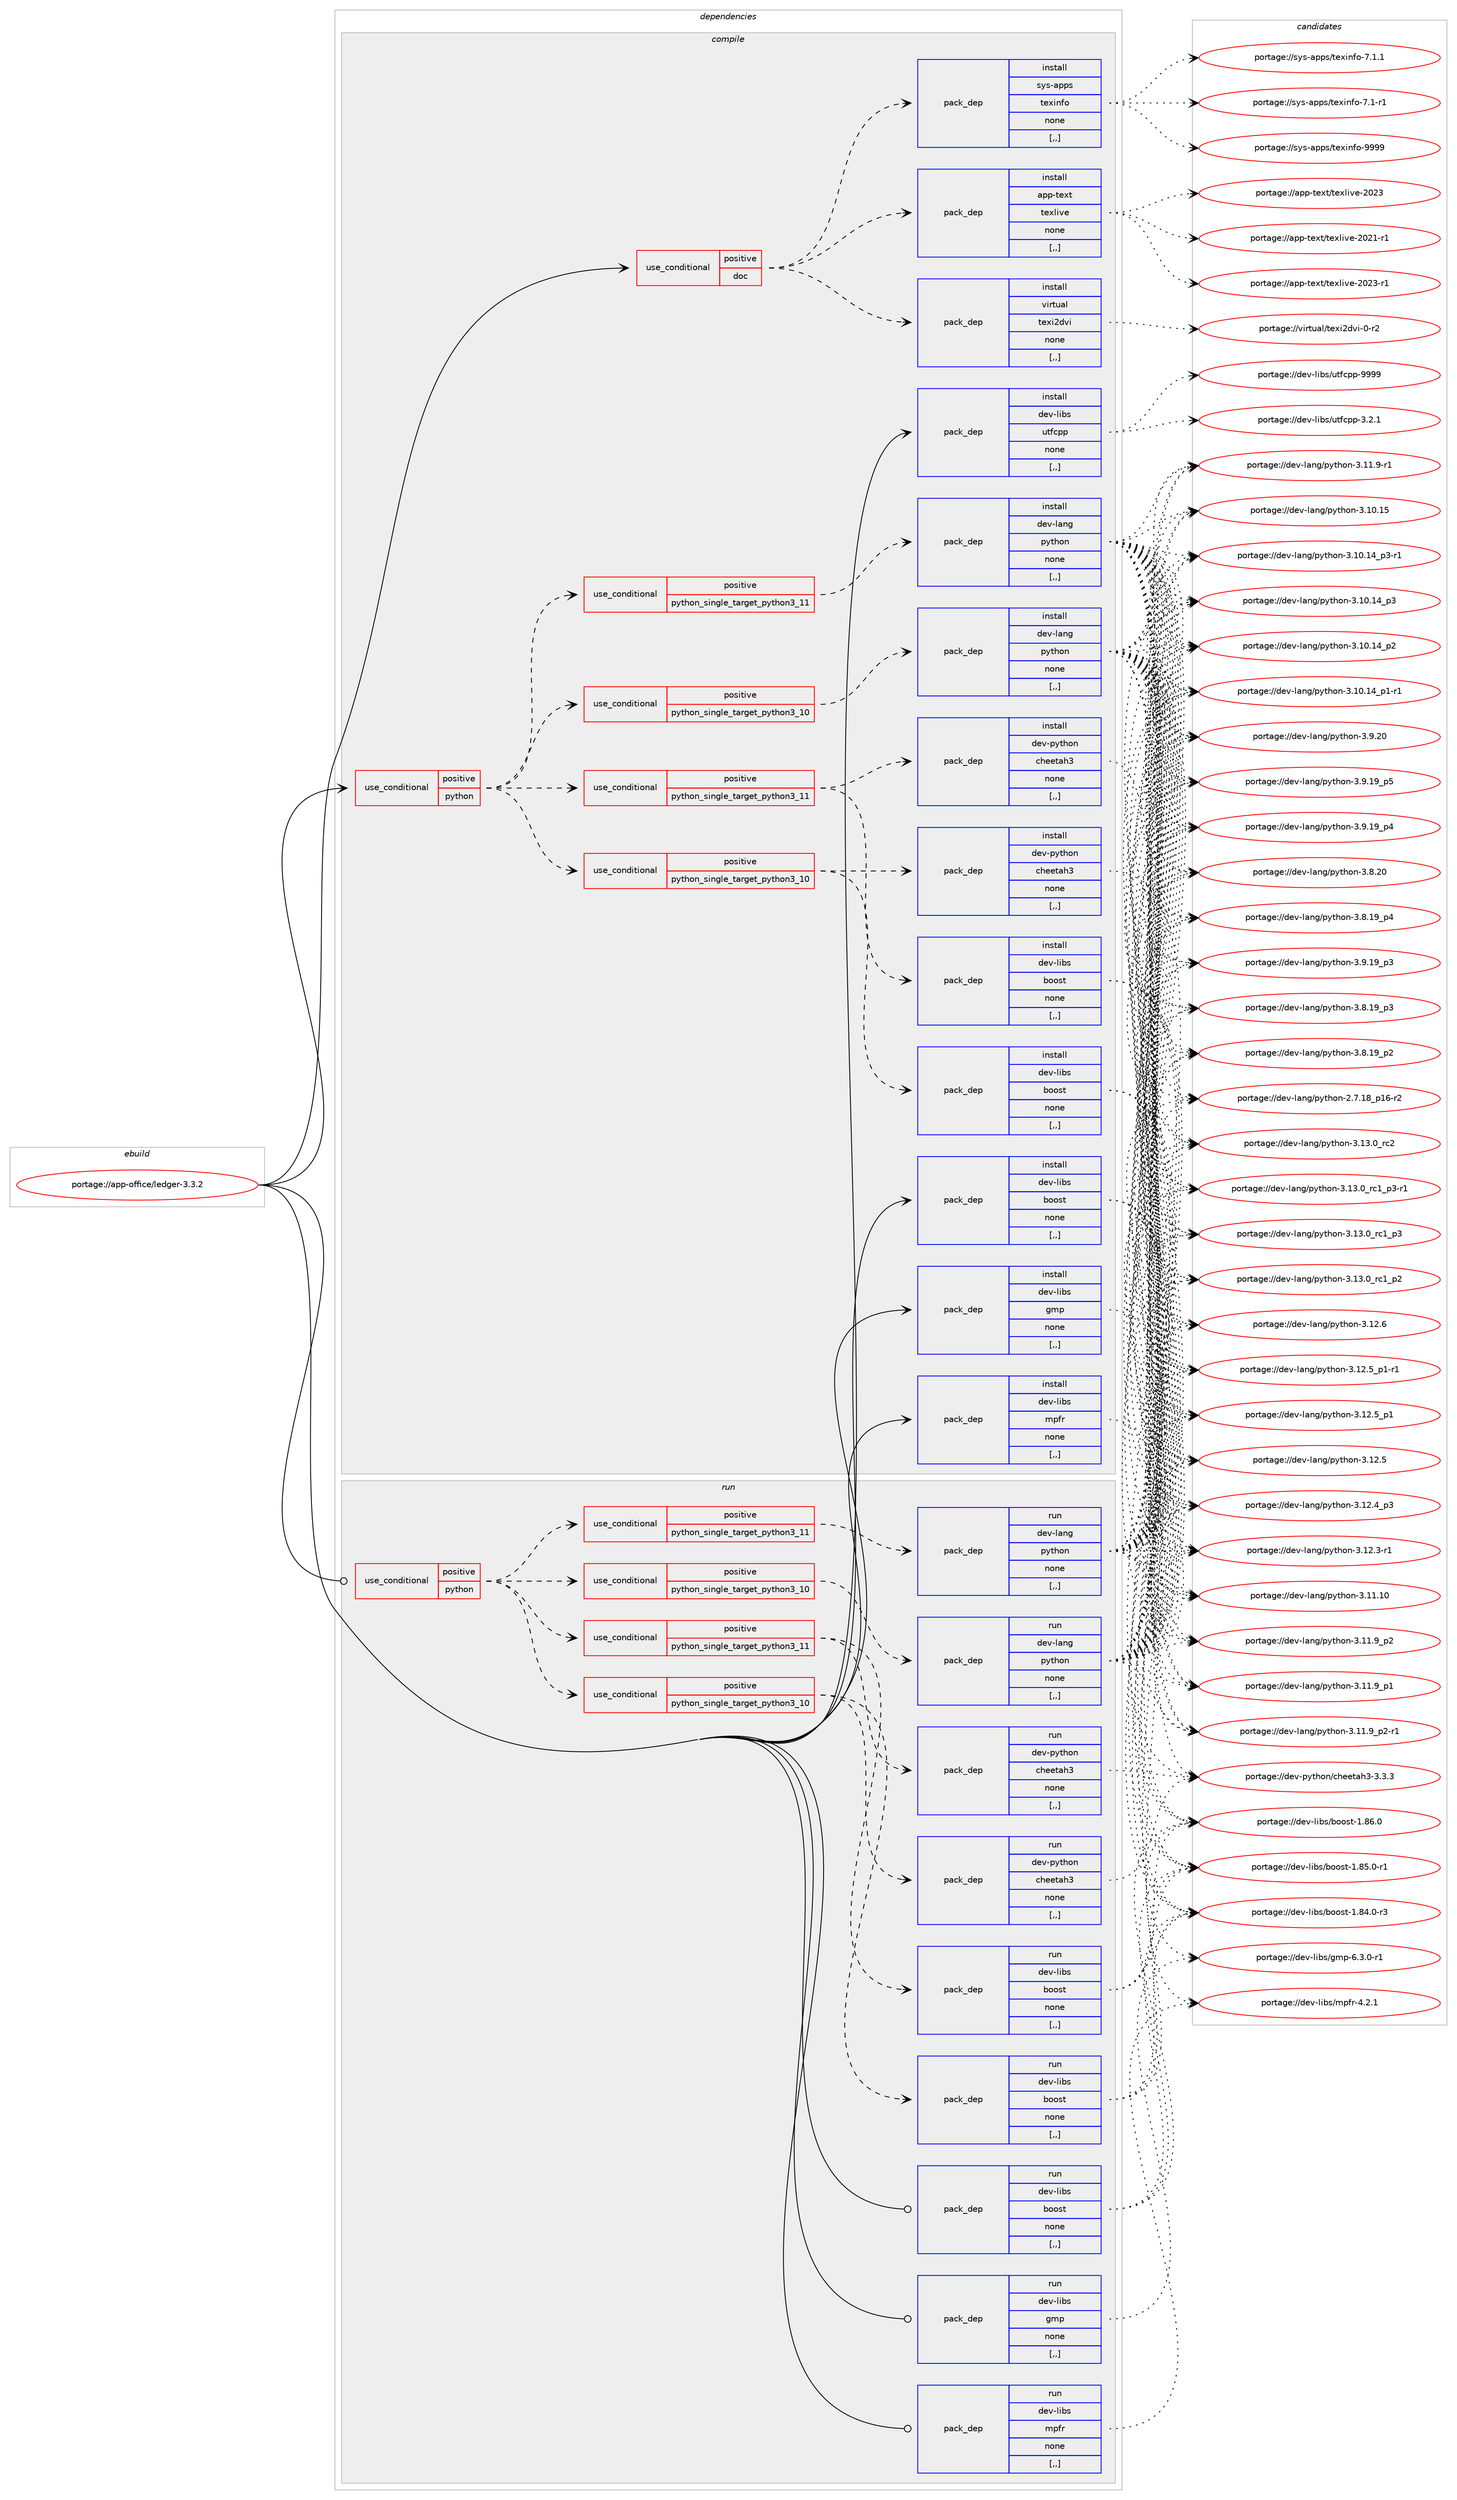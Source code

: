 digraph prolog {

# *************
# Graph options
# *************

newrank=true;
concentrate=true;
compound=true;
graph [rankdir=LR,fontname=Helvetica,fontsize=10,ranksep=1.5];#, ranksep=2.5, nodesep=0.2];
edge  [arrowhead=vee];
node  [fontname=Helvetica,fontsize=10];

# **********
# The ebuild
# **********

subgraph cluster_leftcol {
color=gray;
label=<<i>ebuild</i>>;
id [label="portage://app-office/ledger-3.3.2", color=red, width=4, href="../app-office/ledger-3.3.2.svg"];
}

# ****************
# The dependencies
# ****************

subgraph cluster_midcol {
color=gray;
label=<<i>dependencies</i>>;
subgraph cluster_compile {
fillcolor="#eeeeee";
style=filled;
label=<<i>compile</i>>;
subgraph cond143268 {
dependency540617 [label=<<TABLE BORDER="0" CELLBORDER="1" CELLSPACING="0" CELLPADDING="4"><TR><TD ROWSPAN="3" CELLPADDING="10">use_conditional</TD></TR><TR><TD>positive</TD></TR><TR><TD>doc</TD></TR></TABLE>>, shape=none, color=red];
subgraph pack393330 {
dependency540618 [label=<<TABLE BORDER="0" CELLBORDER="1" CELLSPACING="0" CELLPADDING="4" WIDTH="220"><TR><TD ROWSPAN="6" CELLPADDING="30">pack_dep</TD></TR><TR><TD WIDTH="110">install</TD></TR><TR><TD>app-text</TD></TR><TR><TD>texlive</TD></TR><TR><TD>none</TD></TR><TR><TD>[,,]</TD></TR></TABLE>>, shape=none, color=blue];
}
dependency540617:e -> dependency540618:w [weight=20,style="dashed",arrowhead="vee"];
subgraph pack393331 {
dependency540619 [label=<<TABLE BORDER="0" CELLBORDER="1" CELLSPACING="0" CELLPADDING="4" WIDTH="220"><TR><TD ROWSPAN="6" CELLPADDING="30">pack_dep</TD></TR><TR><TD WIDTH="110">install</TD></TR><TR><TD>sys-apps</TD></TR><TR><TD>texinfo</TD></TR><TR><TD>none</TD></TR><TR><TD>[,,]</TD></TR></TABLE>>, shape=none, color=blue];
}
dependency540617:e -> dependency540619:w [weight=20,style="dashed",arrowhead="vee"];
subgraph pack393332 {
dependency540620 [label=<<TABLE BORDER="0" CELLBORDER="1" CELLSPACING="0" CELLPADDING="4" WIDTH="220"><TR><TD ROWSPAN="6" CELLPADDING="30">pack_dep</TD></TR><TR><TD WIDTH="110">install</TD></TR><TR><TD>virtual</TD></TR><TR><TD>texi2dvi</TD></TR><TR><TD>none</TD></TR><TR><TD>[,,]</TD></TR></TABLE>>, shape=none, color=blue];
}
dependency540617:e -> dependency540620:w [weight=20,style="dashed",arrowhead="vee"];
}
id:e -> dependency540617:w [weight=20,style="solid",arrowhead="vee"];
subgraph cond143269 {
dependency540621 [label=<<TABLE BORDER="0" CELLBORDER="1" CELLSPACING="0" CELLPADDING="4"><TR><TD ROWSPAN="3" CELLPADDING="10">use_conditional</TD></TR><TR><TD>positive</TD></TR><TR><TD>python</TD></TR></TABLE>>, shape=none, color=red];
subgraph cond143270 {
dependency540622 [label=<<TABLE BORDER="0" CELLBORDER="1" CELLSPACING="0" CELLPADDING="4"><TR><TD ROWSPAN="3" CELLPADDING="10">use_conditional</TD></TR><TR><TD>positive</TD></TR><TR><TD>python_single_target_python3_10</TD></TR></TABLE>>, shape=none, color=red];
subgraph pack393333 {
dependency540623 [label=<<TABLE BORDER="0" CELLBORDER="1" CELLSPACING="0" CELLPADDING="4" WIDTH="220"><TR><TD ROWSPAN="6" CELLPADDING="30">pack_dep</TD></TR><TR><TD WIDTH="110">install</TD></TR><TR><TD>dev-libs</TD></TR><TR><TD>boost</TD></TR><TR><TD>none</TD></TR><TR><TD>[,,]</TD></TR></TABLE>>, shape=none, color=blue];
}
dependency540622:e -> dependency540623:w [weight=20,style="dashed",arrowhead="vee"];
subgraph pack393334 {
dependency540624 [label=<<TABLE BORDER="0" CELLBORDER="1" CELLSPACING="0" CELLPADDING="4" WIDTH="220"><TR><TD ROWSPAN="6" CELLPADDING="30">pack_dep</TD></TR><TR><TD WIDTH="110">install</TD></TR><TR><TD>dev-python</TD></TR><TR><TD>cheetah3</TD></TR><TR><TD>none</TD></TR><TR><TD>[,,]</TD></TR></TABLE>>, shape=none, color=blue];
}
dependency540622:e -> dependency540624:w [weight=20,style="dashed",arrowhead="vee"];
}
dependency540621:e -> dependency540622:w [weight=20,style="dashed",arrowhead="vee"];
subgraph cond143271 {
dependency540625 [label=<<TABLE BORDER="0" CELLBORDER="1" CELLSPACING="0" CELLPADDING="4"><TR><TD ROWSPAN="3" CELLPADDING="10">use_conditional</TD></TR><TR><TD>positive</TD></TR><TR><TD>python_single_target_python3_11</TD></TR></TABLE>>, shape=none, color=red];
subgraph pack393335 {
dependency540626 [label=<<TABLE BORDER="0" CELLBORDER="1" CELLSPACING="0" CELLPADDING="4" WIDTH="220"><TR><TD ROWSPAN="6" CELLPADDING="30">pack_dep</TD></TR><TR><TD WIDTH="110">install</TD></TR><TR><TD>dev-libs</TD></TR><TR><TD>boost</TD></TR><TR><TD>none</TD></TR><TR><TD>[,,]</TD></TR></TABLE>>, shape=none, color=blue];
}
dependency540625:e -> dependency540626:w [weight=20,style="dashed",arrowhead="vee"];
subgraph pack393336 {
dependency540627 [label=<<TABLE BORDER="0" CELLBORDER="1" CELLSPACING="0" CELLPADDING="4" WIDTH="220"><TR><TD ROWSPAN="6" CELLPADDING="30">pack_dep</TD></TR><TR><TD WIDTH="110">install</TD></TR><TR><TD>dev-python</TD></TR><TR><TD>cheetah3</TD></TR><TR><TD>none</TD></TR><TR><TD>[,,]</TD></TR></TABLE>>, shape=none, color=blue];
}
dependency540625:e -> dependency540627:w [weight=20,style="dashed",arrowhead="vee"];
}
dependency540621:e -> dependency540625:w [weight=20,style="dashed",arrowhead="vee"];
subgraph cond143272 {
dependency540628 [label=<<TABLE BORDER="0" CELLBORDER="1" CELLSPACING="0" CELLPADDING="4"><TR><TD ROWSPAN="3" CELLPADDING="10">use_conditional</TD></TR><TR><TD>positive</TD></TR><TR><TD>python_single_target_python3_10</TD></TR></TABLE>>, shape=none, color=red];
subgraph pack393337 {
dependency540629 [label=<<TABLE BORDER="0" CELLBORDER="1" CELLSPACING="0" CELLPADDING="4" WIDTH="220"><TR><TD ROWSPAN="6" CELLPADDING="30">pack_dep</TD></TR><TR><TD WIDTH="110">install</TD></TR><TR><TD>dev-lang</TD></TR><TR><TD>python</TD></TR><TR><TD>none</TD></TR><TR><TD>[,,]</TD></TR></TABLE>>, shape=none, color=blue];
}
dependency540628:e -> dependency540629:w [weight=20,style="dashed",arrowhead="vee"];
}
dependency540621:e -> dependency540628:w [weight=20,style="dashed",arrowhead="vee"];
subgraph cond143273 {
dependency540630 [label=<<TABLE BORDER="0" CELLBORDER="1" CELLSPACING="0" CELLPADDING="4"><TR><TD ROWSPAN="3" CELLPADDING="10">use_conditional</TD></TR><TR><TD>positive</TD></TR><TR><TD>python_single_target_python3_11</TD></TR></TABLE>>, shape=none, color=red];
subgraph pack393338 {
dependency540631 [label=<<TABLE BORDER="0" CELLBORDER="1" CELLSPACING="0" CELLPADDING="4" WIDTH="220"><TR><TD ROWSPAN="6" CELLPADDING="30">pack_dep</TD></TR><TR><TD WIDTH="110">install</TD></TR><TR><TD>dev-lang</TD></TR><TR><TD>python</TD></TR><TR><TD>none</TD></TR><TR><TD>[,,]</TD></TR></TABLE>>, shape=none, color=blue];
}
dependency540630:e -> dependency540631:w [weight=20,style="dashed",arrowhead="vee"];
}
dependency540621:e -> dependency540630:w [weight=20,style="dashed",arrowhead="vee"];
}
id:e -> dependency540621:w [weight=20,style="solid",arrowhead="vee"];
subgraph pack393339 {
dependency540632 [label=<<TABLE BORDER="0" CELLBORDER="1" CELLSPACING="0" CELLPADDING="4" WIDTH="220"><TR><TD ROWSPAN="6" CELLPADDING="30">pack_dep</TD></TR><TR><TD WIDTH="110">install</TD></TR><TR><TD>dev-libs</TD></TR><TR><TD>boost</TD></TR><TR><TD>none</TD></TR><TR><TD>[,,]</TD></TR></TABLE>>, shape=none, color=blue];
}
id:e -> dependency540632:w [weight=20,style="solid",arrowhead="vee"];
subgraph pack393340 {
dependency540633 [label=<<TABLE BORDER="0" CELLBORDER="1" CELLSPACING="0" CELLPADDING="4" WIDTH="220"><TR><TD ROWSPAN="6" CELLPADDING="30">pack_dep</TD></TR><TR><TD WIDTH="110">install</TD></TR><TR><TD>dev-libs</TD></TR><TR><TD>gmp</TD></TR><TR><TD>none</TD></TR><TR><TD>[,,]</TD></TR></TABLE>>, shape=none, color=blue];
}
id:e -> dependency540633:w [weight=20,style="solid",arrowhead="vee"];
subgraph pack393341 {
dependency540634 [label=<<TABLE BORDER="0" CELLBORDER="1" CELLSPACING="0" CELLPADDING="4" WIDTH="220"><TR><TD ROWSPAN="6" CELLPADDING="30">pack_dep</TD></TR><TR><TD WIDTH="110">install</TD></TR><TR><TD>dev-libs</TD></TR><TR><TD>mpfr</TD></TR><TR><TD>none</TD></TR><TR><TD>[,,]</TD></TR></TABLE>>, shape=none, color=blue];
}
id:e -> dependency540634:w [weight=20,style="solid",arrowhead="vee"];
subgraph pack393342 {
dependency540635 [label=<<TABLE BORDER="0" CELLBORDER="1" CELLSPACING="0" CELLPADDING="4" WIDTH="220"><TR><TD ROWSPAN="6" CELLPADDING="30">pack_dep</TD></TR><TR><TD WIDTH="110">install</TD></TR><TR><TD>dev-libs</TD></TR><TR><TD>utfcpp</TD></TR><TR><TD>none</TD></TR><TR><TD>[,,]</TD></TR></TABLE>>, shape=none, color=blue];
}
id:e -> dependency540635:w [weight=20,style="solid",arrowhead="vee"];
}
subgraph cluster_compileandrun {
fillcolor="#eeeeee";
style=filled;
label=<<i>compile and run</i>>;
}
subgraph cluster_run {
fillcolor="#eeeeee";
style=filled;
label=<<i>run</i>>;
subgraph cond143274 {
dependency540636 [label=<<TABLE BORDER="0" CELLBORDER="1" CELLSPACING="0" CELLPADDING="4"><TR><TD ROWSPAN="3" CELLPADDING="10">use_conditional</TD></TR><TR><TD>positive</TD></TR><TR><TD>python</TD></TR></TABLE>>, shape=none, color=red];
subgraph cond143275 {
dependency540637 [label=<<TABLE BORDER="0" CELLBORDER="1" CELLSPACING="0" CELLPADDING="4"><TR><TD ROWSPAN="3" CELLPADDING="10">use_conditional</TD></TR><TR><TD>positive</TD></TR><TR><TD>python_single_target_python3_10</TD></TR></TABLE>>, shape=none, color=red];
subgraph pack393343 {
dependency540638 [label=<<TABLE BORDER="0" CELLBORDER="1" CELLSPACING="0" CELLPADDING="4" WIDTH="220"><TR><TD ROWSPAN="6" CELLPADDING="30">pack_dep</TD></TR><TR><TD WIDTH="110">run</TD></TR><TR><TD>dev-libs</TD></TR><TR><TD>boost</TD></TR><TR><TD>none</TD></TR><TR><TD>[,,]</TD></TR></TABLE>>, shape=none, color=blue];
}
dependency540637:e -> dependency540638:w [weight=20,style="dashed",arrowhead="vee"];
subgraph pack393344 {
dependency540639 [label=<<TABLE BORDER="0" CELLBORDER="1" CELLSPACING="0" CELLPADDING="4" WIDTH="220"><TR><TD ROWSPAN="6" CELLPADDING="30">pack_dep</TD></TR><TR><TD WIDTH="110">run</TD></TR><TR><TD>dev-python</TD></TR><TR><TD>cheetah3</TD></TR><TR><TD>none</TD></TR><TR><TD>[,,]</TD></TR></TABLE>>, shape=none, color=blue];
}
dependency540637:e -> dependency540639:w [weight=20,style="dashed",arrowhead="vee"];
}
dependency540636:e -> dependency540637:w [weight=20,style="dashed",arrowhead="vee"];
subgraph cond143276 {
dependency540640 [label=<<TABLE BORDER="0" CELLBORDER="1" CELLSPACING="0" CELLPADDING="4"><TR><TD ROWSPAN="3" CELLPADDING="10">use_conditional</TD></TR><TR><TD>positive</TD></TR><TR><TD>python_single_target_python3_11</TD></TR></TABLE>>, shape=none, color=red];
subgraph pack393345 {
dependency540641 [label=<<TABLE BORDER="0" CELLBORDER="1" CELLSPACING="0" CELLPADDING="4" WIDTH="220"><TR><TD ROWSPAN="6" CELLPADDING="30">pack_dep</TD></TR><TR><TD WIDTH="110">run</TD></TR><TR><TD>dev-libs</TD></TR><TR><TD>boost</TD></TR><TR><TD>none</TD></TR><TR><TD>[,,]</TD></TR></TABLE>>, shape=none, color=blue];
}
dependency540640:e -> dependency540641:w [weight=20,style="dashed",arrowhead="vee"];
subgraph pack393346 {
dependency540642 [label=<<TABLE BORDER="0" CELLBORDER="1" CELLSPACING="0" CELLPADDING="4" WIDTH="220"><TR><TD ROWSPAN="6" CELLPADDING="30">pack_dep</TD></TR><TR><TD WIDTH="110">run</TD></TR><TR><TD>dev-python</TD></TR><TR><TD>cheetah3</TD></TR><TR><TD>none</TD></TR><TR><TD>[,,]</TD></TR></TABLE>>, shape=none, color=blue];
}
dependency540640:e -> dependency540642:w [weight=20,style="dashed",arrowhead="vee"];
}
dependency540636:e -> dependency540640:w [weight=20,style="dashed",arrowhead="vee"];
subgraph cond143277 {
dependency540643 [label=<<TABLE BORDER="0" CELLBORDER="1" CELLSPACING="0" CELLPADDING="4"><TR><TD ROWSPAN="3" CELLPADDING="10">use_conditional</TD></TR><TR><TD>positive</TD></TR><TR><TD>python_single_target_python3_10</TD></TR></TABLE>>, shape=none, color=red];
subgraph pack393347 {
dependency540644 [label=<<TABLE BORDER="0" CELLBORDER="1" CELLSPACING="0" CELLPADDING="4" WIDTH="220"><TR><TD ROWSPAN="6" CELLPADDING="30">pack_dep</TD></TR><TR><TD WIDTH="110">run</TD></TR><TR><TD>dev-lang</TD></TR><TR><TD>python</TD></TR><TR><TD>none</TD></TR><TR><TD>[,,]</TD></TR></TABLE>>, shape=none, color=blue];
}
dependency540643:e -> dependency540644:w [weight=20,style="dashed",arrowhead="vee"];
}
dependency540636:e -> dependency540643:w [weight=20,style="dashed",arrowhead="vee"];
subgraph cond143278 {
dependency540645 [label=<<TABLE BORDER="0" CELLBORDER="1" CELLSPACING="0" CELLPADDING="4"><TR><TD ROWSPAN="3" CELLPADDING="10">use_conditional</TD></TR><TR><TD>positive</TD></TR><TR><TD>python_single_target_python3_11</TD></TR></TABLE>>, shape=none, color=red];
subgraph pack393348 {
dependency540646 [label=<<TABLE BORDER="0" CELLBORDER="1" CELLSPACING="0" CELLPADDING="4" WIDTH="220"><TR><TD ROWSPAN="6" CELLPADDING="30">pack_dep</TD></TR><TR><TD WIDTH="110">run</TD></TR><TR><TD>dev-lang</TD></TR><TR><TD>python</TD></TR><TR><TD>none</TD></TR><TR><TD>[,,]</TD></TR></TABLE>>, shape=none, color=blue];
}
dependency540645:e -> dependency540646:w [weight=20,style="dashed",arrowhead="vee"];
}
dependency540636:e -> dependency540645:w [weight=20,style="dashed",arrowhead="vee"];
}
id:e -> dependency540636:w [weight=20,style="solid",arrowhead="odot"];
subgraph pack393349 {
dependency540647 [label=<<TABLE BORDER="0" CELLBORDER="1" CELLSPACING="0" CELLPADDING="4" WIDTH="220"><TR><TD ROWSPAN="6" CELLPADDING="30">pack_dep</TD></TR><TR><TD WIDTH="110">run</TD></TR><TR><TD>dev-libs</TD></TR><TR><TD>boost</TD></TR><TR><TD>none</TD></TR><TR><TD>[,,]</TD></TR></TABLE>>, shape=none, color=blue];
}
id:e -> dependency540647:w [weight=20,style="solid",arrowhead="odot"];
subgraph pack393350 {
dependency540648 [label=<<TABLE BORDER="0" CELLBORDER="1" CELLSPACING="0" CELLPADDING="4" WIDTH="220"><TR><TD ROWSPAN="6" CELLPADDING="30">pack_dep</TD></TR><TR><TD WIDTH="110">run</TD></TR><TR><TD>dev-libs</TD></TR><TR><TD>gmp</TD></TR><TR><TD>none</TD></TR><TR><TD>[,,]</TD></TR></TABLE>>, shape=none, color=blue];
}
id:e -> dependency540648:w [weight=20,style="solid",arrowhead="odot"];
subgraph pack393351 {
dependency540649 [label=<<TABLE BORDER="0" CELLBORDER="1" CELLSPACING="0" CELLPADDING="4" WIDTH="220"><TR><TD ROWSPAN="6" CELLPADDING="30">pack_dep</TD></TR><TR><TD WIDTH="110">run</TD></TR><TR><TD>dev-libs</TD></TR><TR><TD>mpfr</TD></TR><TR><TD>none</TD></TR><TR><TD>[,,]</TD></TR></TABLE>>, shape=none, color=blue];
}
id:e -> dependency540649:w [weight=20,style="solid",arrowhead="odot"];
}
}

# **************
# The candidates
# **************

subgraph cluster_choices {
rank=same;
color=gray;
label=<<i>candidates</i>>;

subgraph choice393330 {
color=black;
nodesep=1;
choice97112112451161011201164711610112010810511810145504850514511449 [label="portage://app-text/texlive-2023-r1", color=red, width=4,href="../app-text/texlive-2023-r1.svg"];
choice9711211245116101120116471161011201081051181014550485051 [label="portage://app-text/texlive-2023", color=red, width=4,href="../app-text/texlive-2023.svg"];
choice97112112451161011201164711610112010810511810145504850494511449 [label="portage://app-text/texlive-2021-r1", color=red, width=4,href="../app-text/texlive-2021-r1.svg"];
dependency540618:e -> choice97112112451161011201164711610112010810511810145504850514511449:w [style=dotted,weight="100"];
dependency540618:e -> choice9711211245116101120116471161011201081051181014550485051:w [style=dotted,weight="100"];
dependency540618:e -> choice97112112451161011201164711610112010810511810145504850494511449:w [style=dotted,weight="100"];
}
subgraph choice393331 {
color=black;
nodesep=1;
choice1151211154597112112115471161011201051101021114557575757 [label="portage://sys-apps/texinfo-9999", color=red, width=4,href="../sys-apps/texinfo-9999.svg"];
choice115121115459711211211547116101120105110102111455546494649 [label="portage://sys-apps/texinfo-7.1.1", color=red, width=4,href="../sys-apps/texinfo-7.1.1.svg"];
choice115121115459711211211547116101120105110102111455546494511449 [label="portage://sys-apps/texinfo-7.1-r1", color=red, width=4,href="../sys-apps/texinfo-7.1-r1.svg"];
dependency540619:e -> choice1151211154597112112115471161011201051101021114557575757:w [style=dotted,weight="100"];
dependency540619:e -> choice115121115459711211211547116101120105110102111455546494649:w [style=dotted,weight="100"];
dependency540619:e -> choice115121115459711211211547116101120105110102111455546494511449:w [style=dotted,weight="100"];
}
subgraph choice393332 {
color=black;
nodesep=1;
choice11810511411611797108471161011201055010011810545484511450 [label="portage://virtual/texi2dvi-0-r2", color=red, width=4,href="../virtual/texi2dvi-0-r2.svg"];
dependency540620:e -> choice11810511411611797108471161011201055010011810545484511450:w [style=dotted,weight="100"];
}
subgraph choice393333 {
color=black;
nodesep=1;
choice1001011184510810598115479811111111511645494656544648 [label="portage://dev-libs/boost-1.86.0", color=red, width=4,href="../dev-libs/boost-1.86.0.svg"];
choice10010111845108105981154798111111115116454946565346484511449 [label="portage://dev-libs/boost-1.85.0-r1", color=red, width=4,href="../dev-libs/boost-1.85.0-r1.svg"];
choice10010111845108105981154798111111115116454946565246484511451 [label="portage://dev-libs/boost-1.84.0-r3", color=red, width=4,href="../dev-libs/boost-1.84.0-r3.svg"];
dependency540623:e -> choice1001011184510810598115479811111111511645494656544648:w [style=dotted,weight="100"];
dependency540623:e -> choice10010111845108105981154798111111115116454946565346484511449:w [style=dotted,weight="100"];
dependency540623:e -> choice10010111845108105981154798111111115116454946565246484511451:w [style=dotted,weight="100"];
}
subgraph choice393334 {
color=black;
nodesep=1;
choice1001011184511212111610411111047991041011011169710451455146514651 [label="portage://dev-python/cheetah3-3.3.3", color=red, width=4,href="../dev-python/cheetah3-3.3.3.svg"];
dependency540624:e -> choice1001011184511212111610411111047991041011011169710451455146514651:w [style=dotted,weight="100"];
}
subgraph choice393335 {
color=black;
nodesep=1;
choice1001011184510810598115479811111111511645494656544648 [label="portage://dev-libs/boost-1.86.0", color=red, width=4,href="../dev-libs/boost-1.86.0.svg"];
choice10010111845108105981154798111111115116454946565346484511449 [label="portage://dev-libs/boost-1.85.0-r1", color=red, width=4,href="../dev-libs/boost-1.85.0-r1.svg"];
choice10010111845108105981154798111111115116454946565246484511451 [label="portage://dev-libs/boost-1.84.0-r3", color=red, width=4,href="../dev-libs/boost-1.84.0-r3.svg"];
dependency540626:e -> choice1001011184510810598115479811111111511645494656544648:w [style=dotted,weight="100"];
dependency540626:e -> choice10010111845108105981154798111111115116454946565346484511449:w [style=dotted,weight="100"];
dependency540626:e -> choice10010111845108105981154798111111115116454946565246484511451:w [style=dotted,weight="100"];
}
subgraph choice393336 {
color=black;
nodesep=1;
choice1001011184511212111610411111047991041011011169710451455146514651 [label="portage://dev-python/cheetah3-3.3.3", color=red, width=4,href="../dev-python/cheetah3-3.3.3.svg"];
dependency540627:e -> choice1001011184511212111610411111047991041011011169710451455146514651:w [style=dotted,weight="100"];
}
subgraph choice393337 {
color=black;
nodesep=1;
choice10010111845108971101034711212111610411111045514649514648951149950 [label="portage://dev-lang/python-3.13.0_rc2", color=red, width=4,href="../dev-lang/python-3.13.0_rc2.svg"];
choice1001011184510897110103471121211161041111104551464951464895114994995112514511449 [label="portage://dev-lang/python-3.13.0_rc1_p3-r1", color=red, width=4,href="../dev-lang/python-3.13.0_rc1_p3-r1.svg"];
choice100101118451089711010347112121116104111110455146495146489511499499511251 [label="portage://dev-lang/python-3.13.0_rc1_p3", color=red, width=4,href="../dev-lang/python-3.13.0_rc1_p3.svg"];
choice100101118451089711010347112121116104111110455146495146489511499499511250 [label="portage://dev-lang/python-3.13.0_rc1_p2", color=red, width=4,href="../dev-lang/python-3.13.0_rc1_p2.svg"];
choice10010111845108971101034711212111610411111045514649504654 [label="portage://dev-lang/python-3.12.6", color=red, width=4,href="../dev-lang/python-3.12.6.svg"];
choice1001011184510897110103471121211161041111104551464950465395112494511449 [label="portage://dev-lang/python-3.12.5_p1-r1", color=red, width=4,href="../dev-lang/python-3.12.5_p1-r1.svg"];
choice100101118451089711010347112121116104111110455146495046539511249 [label="portage://dev-lang/python-3.12.5_p1", color=red, width=4,href="../dev-lang/python-3.12.5_p1.svg"];
choice10010111845108971101034711212111610411111045514649504653 [label="portage://dev-lang/python-3.12.5", color=red, width=4,href="../dev-lang/python-3.12.5.svg"];
choice100101118451089711010347112121116104111110455146495046529511251 [label="portage://dev-lang/python-3.12.4_p3", color=red, width=4,href="../dev-lang/python-3.12.4_p3.svg"];
choice100101118451089711010347112121116104111110455146495046514511449 [label="portage://dev-lang/python-3.12.3-r1", color=red, width=4,href="../dev-lang/python-3.12.3-r1.svg"];
choice1001011184510897110103471121211161041111104551464949464948 [label="portage://dev-lang/python-3.11.10", color=red, width=4,href="../dev-lang/python-3.11.10.svg"];
choice1001011184510897110103471121211161041111104551464949465795112504511449 [label="portage://dev-lang/python-3.11.9_p2-r1", color=red, width=4,href="../dev-lang/python-3.11.9_p2-r1.svg"];
choice100101118451089711010347112121116104111110455146494946579511250 [label="portage://dev-lang/python-3.11.9_p2", color=red, width=4,href="../dev-lang/python-3.11.9_p2.svg"];
choice100101118451089711010347112121116104111110455146494946579511249 [label="portage://dev-lang/python-3.11.9_p1", color=red, width=4,href="../dev-lang/python-3.11.9_p1.svg"];
choice100101118451089711010347112121116104111110455146494946574511449 [label="portage://dev-lang/python-3.11.9-r1", color=red, width=4,href="../dev-lang/python-3.11.9-r1.svg"];
choice1001011184510897110103471121211161041111104551464948464953 [label="portage://dev-lang/python-3.10.15", color=red, width=4,href="../dev-lang/python-3.10.15.svg"];
choice100101118451089711010347112121116104111110455146494846495295112514511449 [label="portage://dev-lang/python-3.10.14_p3-r1", color=red, width=4,href="../dev-lang/python-3.10.14_p3-r1.svg"];
choice10010111845108971101034711212111610411111045514649484649529511251 [label="portage://dev-lang/python-3.10.14_p3", color=red, width=4,href="../dev-lang/python-3.10.14_p3.svg"];
choice10010111845108971101034711212111610411111045514649484649529511250 [label="portage://dev-lang/python-3.10.14_p2", color=red, width=4,href="../dev-lang/python-3.10.14_p2.svg"];
choice100101118451089711010347112121116104111110455146494846495295112494511449 [label="portage://dev-lang/python-3.10.14_p1-r1", color=red, width=4,href="../dev-lang/python-3.10.14_p1-r1.svg"];
choice10010111845108971101034711212111610411111045514657465048 [label="portage://dev-lang/python-3.9.20", color=red, width=4,href="../dev-lang/python-3.9.20.svg"];
choice100101118451089711010347112121116104111110455146574649579511253 [label="portage://dev-lang/python-3.9.19_p5", color=red, width=4,href="../dev-lang/python-3.9.19_p5.svg"];
choice100101118451089711010347112121116104111110455146574649579511252 [label="portage://dev-lang/python-3.9.19_p4", color=red, width=4,href="../dev-lang/python-3.9.19_p4.svg"];
choice100101118451089711010347112121116104111110455146574649579511251 [label="portage://dev-lang/python-3.9.19_p3", color=red, width=4,href="../dev-lang/python-3.9.19_p3.svg"];
choice10010111845108971101034711212111610411111045514656465048 [label="portage://dev-lang/python-3.8.20", color=red, width=4,href="../dev-lang/python-3.8.20.svg"];
choice100101118451089711010347112121116104111110455146564649579511252 [label="portage://dev-lang/python-3.8.19_p4", color=red, width=4,href="../dev-lang/python-3.8.19_p4.svg"];
choice100101118451089711010347112121116104111110455146564649579511251 [label="portage://dev-lang/python-3.8.19_p3", color=red, width=4,href="../dev-lang/python-3.8.19_p3.svg"];
choice100101118451089711010347112121116104111110455146564649579511250 [label="portage://dev-lang/python-3.8.19_p2", color=red, width=4,href="../dev-lang/python-3.8.19_p2.svg"];
choice100101118451089711010347112121116104111110455046554649569511249544511450 [label="portage://dev-lang/python-2.7.18_p16-r2", color=red, width=4,href="../dev-lang/python-2.7.18_p16-r2.svg"];
dependency540629:e -> choice10010111845108971101034711212111610411111045514649514648951149950:w [style=dotted,weight="100"];
dependency540629:e -> choice1001011184510897110103471121211161041111104551464951464895114994995112514511449:w [style=dotted,weight="100"];
dependency540629:e -> choice100101118451089711010347112121116104111110455146495146489511499499511251:w [style=dotted,weight="100"];
dependency540629:e -> choice100101118451089711010347112121116104111110455146495146489511499499511250:w [style=dotted,weight="100"];
dependency540629:e -> choice10010111845108971101034711212111610411111045514649504654:w [style=dotted,weight="100"];
dependency540629:e -> choice1001011184510897110103471121211161041111104551464950465395112494511449:w [style=dotted,weight="100"];
dependency540629:e -> choice100101118451089711010347112121116104111110455146495046539511249:w [style=dotted,weight="100"];
dependency540629:e -> choice10010111845108971101034711212111610411111045514649504653:w [style=dotted,weight="100"];
dependency540629:e -> choice100101118451089711010347112121116104111110455146495046529511251:w [style=dotted,weight="100"];
dependency540629:e -> choice100101118451089711010347112121116104111110455146495046514511449:w [style=dotted,weight="100"];
dependency540629:e -> choice1001011184510897110103471121211161041111104551464949464948:w [style=dotted,weight="100"];
dependency540629:e -> choice1001011184510897110103471121211161041111104551464949465795112504511449:w [style=dotted,weight="100"];
dependency540629:e -> choice100101118451089711010347112121116104111110455146494946579511250:w [style=dotted,weight="100"];
dependency540629:e -> choice100101118451089711010347112121116104111110455146494946579511249:w [style=dotted,weight="100"];
dependency540629:e -> choice100101118451089711010347112121116104111110455146494946574511449:w [style=dotted,weight="100"];
dependency540629:e -> choice1001011184510897110103471121211161041111104551464948464953:w [style=dotted,weight="100"];
dependency540629:e -> choice100101118451089711010347112121116104111110455146494846495295112514511449:w [style=dotted,weight="100"];
dependency540629:e -> choice10010111845108971101034711212111610411111045514649484649529511251:w [style=dotted,weight="100"];
dependency540629:e -> choice10010111845108971101034711212111610411111045514649484649529511250:w [style=dotted,weight="100"];
dependency540629:e -> choice100101118451089711010347112121116104111110455146494846495295112494511449:w [style=dotted,weight="100"];
dependency540629:e -> choice10010111845108971101034711212111610411111045514657465048:w [style=dotted,weight="100"];
dependency540629:e -> choice100101118451089711010347112121116104111110455146574649579511253:w [style=dotted,weight="100"];
dependency540629:e -> choice100101118451089711010347112121116104111110455146574649579511252:w [style=dotted,weight="100"];
dependency540629:e -> choice100101118451089711010347112121116104111110455146574649579511251:w [style=dotted,weight="100"];
dependency540629:e -> choice10010111845108971101034711212111610411111045514656465048:w [style=dotted,weight="100"];
dependency540629:e -> choice100101118451089711010347112121116104111110455146564649579511252:w [style=dotted,weight="100"];
dependency540629:e -> choice100101118451089711010347112121116104111110455146564649579511251:w [style=dotted,weight="100"];
dependency540629:e -> choice100101118451089711010347112121116104111110455146564649579511250:w [style=dotted,weight="100"];
dependency540629:e -> choice100101118451089711010347112121116104111110455046554649569511249544511450:w [style=dotted,weight="100"];
}
subgraph choice393338 {
color=black;
nodesep=1;
choice10010111845108971101034711212111610411111045514649514648951149950 [label="portage://dev-lang/python-3.13.0_rc2", color=red, width=4,href="../dev-lang/python-3.13.0_rc2.svg"];
choice1001011184510897110103471121211161041111104551464951464895114994995112514511449 [label="portage://dev-lang/python-3.13.0_rc1_p3-r1", color=red, width=4,href="../dev-lang/python-3.13.0_rc1_p3-r1.svg"];
choice100101118451089711010347112121116104111110455146495146489511499499511251 [label="portage://dev-lang/python-3.13.0_rc1_p3", color=red, width=4,href="../dev-lang/python-3.13.0_rc1_p3.svg"];
choice100101118451089711010347112121116104111110455146495146489511499499511250 [label="portage://dev-lang/python-3.13.0_rc1_p2", color=red, width=4,href="../dev-lang/python-3.13.0_rc1_p2.svg"];
choice10010111845108971101034711212111610411111045514649504654 [label="portage://dev-lang/python-3.12.6", color=red, width=4,href="../dev-lang/python-3.12.6.svg"];
choice1001011184510897110103471121211161041111104551464950465395112494511449 [label="portage://dev-lang/python-3.12.5_p1-r1", color=red, width=4,href="../dev-lang/python-3.12.5_p1-r1.svg"];
choice100101118451089711010347112121116104111110455146495046539511249 [label="portage://dev-lang/python-3.12.5_p1", color=red, width=4,href="../dev-lang/python-3.12.5_p1.svg"];
choice10010111845108971101034711212111610411111045514649504653 [label="portage://dev-lang/python-3.12.5", color=red, width=4,href="../dev-lang/python-3.12.5.svg"];
choice100101118451089711010347112121116104111110455146495046529511251 [label="portage://dev-lang/python-3.12.4_p3", color=red, width=4,href="../dev-lang/python-3.12.4_p3.svg"];
choice100101118451089711010347112121116104111110455146495046514511449 [label="portage://dev-lang/python-3.12.3-r1", color=red, width=4,href="../dev-lang/python-3.12.3-r1.svg"];
choice1001011184510897110103471121211161041111104551464949464948 [label="portage://dev-lang/python-3.11.10", color=red, width=4,href="../dev-lang/python-3.11.10.svg"];
choice1001011184510897110103471121211161041111104551464949465795112504511449 [label="portage://dev-lang/python-3.11.9_p2-r1", color=red, width=4,href="../dev-lang/python-3.11.9_p2-r1.svg"];
choice100101118451089711010347112121116104111110455146494946579511250 [label="portage://dev-lang/python-3.11.9_p2", color=red, width=4,href="../dev-lang/python-3.11.9_p2.svg"];
choice100101118451089711010347112121116104111110455146494946579511249 [label="portage://dev-lang/python-3.11.9_p1", color=red, width=4,href="../dev-lang/python-3.11.9_p1.svg"];
choice100101118451089711010347112121116104111110455146494946574511449 [label="portage://dev-lang/python-3.11.9-r1", color=red, width=4,href="../dev-lang/python-3.11.9-r1.svg"];
choice1001011184510897110103471121211161041111104551464948464953 [label="portage://dev-lang/python-3.10.15", color=red, width=4,href="../dev-lang/python-3.10.15.svg"];
choice100101118451089711010347112121116104111110455146494846495295112514511449 [label="portage://dev-lang/python-3.10.14_p3-r1", color=red, width=4,href="../dev-lang/python-3.10.14_p3-r1.svg"];
choice10010111845108971101034711212111610411111045514649484649529511251 [label="portage://dev-lang/python-3.10.14_p3", color=red, width=4,href="../dev-lang/python-3.10.14_p3.svg"];
choice10010111845108971101034711212111610411111045514649484649529511250 [label="portage://dev-lang/python-3.10.14_p2", color=red, width=4,href="../dev-lang/python-3.10.14_p2.svg"];
choice100101118451089711010347112121116104111110455146494846495295112494511449 [label="portage://dev-lang/python-3.10.14_p1-r1", color=red, width=4,href="../dev-lang/python-3.10.14_p1-r1.svg"];
choice10010111845108971101034711212111610411111045514657465048 [label="portage://dev-lang/python-3.9.20", color=red, width=4,href="../dev-lang/python-3.9.20.svg"];
choice100101118451089711010347112121116104111110455146574649579511253 [label="portage://dev-lang/python-3.9.19_p5", color=red, width=4,href="../dev-lang/python-3.9.19_p5.svg"];
choice100101118451089711010347112121116104111110455146574649579511252 [label="portage://dev-lang/python-3.9.19_p4", color=red, width=4,href="../dev-lang/python-3.9.19_p4.svg"];
choice100101118451089711010347112121116104111110455146574649579511251 [label="portage://dev-lang/python-3.9.19_p3", color=red, width=4,href="../dev-lang/python-3.9.19_p3.svg"];
choice10010111845108971101034711212111610411111045514656465048 [label="portage://dev-lang/python-3.8.20", color=red, width=4,href="../dev-lang/python-3.8.20.svg"];
choice100101118451089711010347112121116104111110455146564649579511252 [label="portage://dev-lang/python-3.8.19_p4", color=red, width=4,href="../dev-lang/python-3.8.19_p4.svg"];
choice100101118451089711010347112121116104111110455146564649579511251 [label="portage://dev-lang/python-3.8.19_p3", color=red, width=4,href="../dev-lang/python-3.8.19_p3.svg"];
choice100101118451089711010347112121116104111110455146564649579511250 [label="portage://dev-lang/python-3.8.19_p2", color=red, width=4,href="../dev-lang/python-3.8.19_p2.svg"];
choice100101118451089711010347112121116104111110455046554649569511249544511450 [label="portage://dev-lang/python-2.7.18_p16-r2", color=red, width=4,href="../dev-lang/python-2.7.18_p16-r2.svg"];
dependency540631:e -> choice10010111845108971101034711212111610411111045514649514648951149950:w [style=dotted,weight="100"];
dependency540631:e -> choice1001011184510897110103471121211161041111104551464951464895114994995112514511449:w [style=dotted,weight="100"];
dependency540631:e -> choice100101118451089711010347112121116104111110455146495146489511499499511251:w [style=dotted,weight="100"];
dependency540631:e -> choice100101118451089711010347112121116104111110455146495146489511499499511250:w [style=dotted,weight="100"];
dependency540631:e -> choice10010111845108971101034711212111610411111045514649504654:w [style=dotted,weight="100"];
dependency540631:e -> choice1001011184510897110103471121211161041111104551464950465395112494511449:w [style=dotted,weight="100"];
dependency540631:e -> choice100101118451089711010347112121116104111110455146495046539511249:w [style=dotted,weight="100"];
dependency540631:e -> choice10010111845108971101034711212111610411111045514649504653:w [style=dotted,weight="100"];
dependency540631:e -> choice100101118451089711010347112121116104111110455146495046529511251:w [style=dotted,weight="100"];
dependency540631:e -> choice100101118451089711010347112121116104111110455146495046514511449:w [style=dotted,weight="100"];
dependency540631:e -> choice1001011184510897110103471121211161041111104551464949464948:w [style=dotted,weight="100"];
dependency540631:e -> choice1001011184510897110103471121211161041111104551464949465795112504511449:w [style=dotted,weight="100"];
dependency540631:e -> choice100101118451089711010347112121116104111110455146494946579511250:w [style=dotted,weight="100"];
dependency540631:e -> choice100101118451089711010347112121116104111110455146494946579511249:w [style=dotted,weight="100"];
dependency540631:e -> choice100101118451089711010347112121116104111110455146494946574511449:w [style=dotted,weight="100"];
dependency540631:e -> choice1001011184510897110103471121211161041111104551464948464953:w [style=dotted,weight="100"];
dependency540631:e -> choice100101118451089711010347112121116104111110455146494846495295112514511449:w [style=dotted,weight="100"];
dependency540631:e -> choice10010111845108971101034711212111610411111045514649484649529511251:w [style=dotted,weight="100"];
dependency540631:e -> choice10010111845108971101034711212111610411111045514649484649529511250:w [style=dotted,weight="100"];
dependency540631:e -> choice100101118451089711010347112121116104111110455146494846495295112494511449:w [style=dotted,weight="100"];
dependency540631:e -> choice10010111845108971101034711212111610411111045514657465048:w [style=dotted,weight="100"];
dependency540631:e -> choice100101118451089711010347112121116104111110455146574649579511253:w [style=dotted,weight="100"];
dependency540631:e -> choice100101118451089711010347112121116104111110455146574649579511252:w [style=dotted,weight="100"];
dependency540631:e -> choice100101118451089711010347112121116104111110455146574649579511251:w [style=dotted,weight="100"];
dependency540631:e -> choice10010111845108971101034711212111610411111045514656465048:w [style=dotted,weight="100"];
dependency540631:e -> choice100101118451089711010347112121116104111110455146564649579511252:w [style=dotted,weight="100"];
dependency540631:e -> choice100101118451089711010347112121116104111110455146564649579511251:w [style=dotted,weight="100"];
dependency540631:e -> choice100101118451089711010347112121116104111110455146564649579511250:w [style=dotted,weight="100"];
dependency540631:e -> choice100101118451089711010347112121116104111110455046554649569511249544511450:w [style=dotted,weight="100"];
}
subgraph choice393339 {
color=black;
nodesep=1;
choice1001011184510810598115479811111111511645494656544648 [label="portage://dev-libs/boost-1.86.0", color=red, width=4,href="../dev-libs/boost-1.86.0.svg"];
choice10010111845108105981154798111111115116454946565346484511449 [label="portage://dev-libs/boost-1.85.0-r1", color=red, width=4,href="../dev-libs/boost-1.85.0-r1.svg"];
choice10010111845108105981154798111111115116454946565246484511451 [label="portage://dev-libs/boost-1.84.0-r3", color=red, width=4,href="../dev-libs/boost-1.84.0-r3.svg"];
dependency540632:e -> choice1001011184510810598115479811111111511645494656544648:w [style=dotted,weight="100"];
dependency540632:e -> choice10010111845108105981154798111111115116454946565346484511449:w [style=dotted,weight="100"];
dependency540632:e -> choice10010111845108105981154798111111115116454946565246484511451:w [style=dotted,weight="100"];
}
subgraph choice393340 {
color=black;
nodesep=1;
choice1001011184510810598115471031091124554465146484511449 [label="portage://dev-libs/gmp-6.3.0-r1", color=red, width=4,href="../dev-libs/gmp-6.3.0-r1.svg"];
dependency540633:e -> choice1001011184510810598115471031091124554465146484511449:w [style=dotted,weight="100"];
}
subgraph choice393341 {
color=black;
nodesep=1;
choice100101118451081059811547109112102114455246504649 [label="portage://dev-libs/mpfr-4.2.1", color=red, width=4,href="../dev-libs/mpfr-4.2.1.svg"];
dependency540634:e -> choice100101118451081059811547109112102114455246504649:w [style=dotted,weight="100"];
}
subgraph choice393342 {
color=black;
nodesep=1;
choice100101118451081059811547117116102991121124557575757 [label="portage://dev-libs/utfcpp-9999", color=red, width=4,href="../dev-libs/utfcpp-9999.svg"];
choice10010111845108105981154711711610299112112455146504649 [label="portage://dev-libs/utfcpp-3.2.1", color=red, width=4,href="../dev-libs/utfcpp-3.2.1.svg"];
dependency540635:e -> choice100101118451081059811547117116102991121124557575757:w [style=dotted,weight="100"];
dependency540635:e -> choice10010111845108105981154711711610299112112455146504649:w [style=dotted,weight="100"];
}
subgraph choice393343 {
color=black;
nodesep=1;
choice1001011184510810598115479811111111511645494656544648 [label="portage://dev-libs/boost-1.86.0", color=red, width=4,href="../dev-libs/boost-1.86.0.svg"];
choice10010111845108105981154798111111115116454946565346484511449 [label="portage://dev-libs/boost-1.85.0-r1", color=red, width=4,href="../dev-libs/boost-1.85.0-r1.svg"];
choice10010111845108105981154798111111115116454946565246484511451 [label="portage://dev-libs/boost-1.84.0-r3", color=red, width=4,href="../dev-libs/boost-1.84.0-r3.svg"];
dependency540638:e -> choice1001011184510810598115479811111111511645494656544648:w [style=dotted,weight="100"];
dependency540638:e -> choice10010111845108105981154798111111115116454946565346484511449:w [style=dotted,weight="100"];
dependency540638:e -> choice10010111845108105981154798111111115116454946565246484511451:w [style=dotted,weight="100"];
}
subgraph choice393344 {
color=black;
nodesep=1;
choice1001011184511212111610411111047991041011011169710451455146514651 [label="portage://dev-python/cheetah3-3.3.3", color=red, width=4,href="../dev-python/cheetah3-3.3.3.svg"];
dependency540639:e -> choice1001011184511212111610411111047991041011011169710451455146514651:w [style=dotted,weight="100"];
}
subgraph choice393345 {
color=black;
nodesep=1;
choice1001011184510810598115479811111111511645494656544648 [label="portage://dev-libs/boost-1.86.0", color=red, width=4,href="../dev-libs/boost-1.86.0.svg"];
choice10010111845108105981154798111111115116454946565346484511449 [label="portage://dev-libs/boost-1.85.0-r1", color=red, width=4,href="../dev-libs/boost-1.85.0-r1.svg"];
choice10010111845108105981154798111111115116454946565246484511451 [label="portage://dev-libs/boost-1.84.0-r3", color=red, width=4,href="../dev-libs/boost-1.84.0-r3.svg"];
dependency540641:e -> choice1001011184510810598115479811111111511645494656544648:w [style=dotted,weight="100"];
dependency540641:e -> choice10010111845108105981154798111111115116454946565346484511449:w [style=dotted,weight="100"];
dependency540641:e -> choice10010111845108105981154798111111115116454946565246484511451:w [style=dotted,weight="100"];
}
subgraph choice393346 {
color=black;
nodesep=1;
choice1001011184511212111610411111047991041011011169710451455146514651 [label="portage://dev-python/cheetah3-3.3.3", color=red, width=4,href="../dev-python/cheetah3-3.3.3.svg"];
dependency540642:e -> choice1001011184511212111610411111047991041011011169710451455146514651:w [style=dotted,weight="100"];
}
subgraph choice393347 {
color=black;
nodesep=1;
choice10010111845108971101034711212111610411111045514649514648951149950 [label="portage://dev-lang/python-3.13.0_rc2", color=red, width=4,href="../dev-lang/python-3.13.0_rc2.svg"];
choice1001011184510897110103471121211161041111104551464951464895114994995112514511449 [label="portage://dev-lang/python-3.13.0_rc1_p3-r1", color=red, width=4,href="../dev-lang/python-3.13.0_rc1_p3-r1.svg"];
choice100101118451089711010347112121116104111110455146495146489511499499511251 [label="portage://dev-lang/python-3.13.0_rc1_p3", color=red, width=4,href="../dev-lang/python-3.13.0_rc1_p3.svg"];
choice100101118451089711010347112121116104111110455146495146489511499499511250 [label="portage://dev-lang/python-3.13.0_rc1_p2", color=red, width=4,href="../dev-lang/python-3.13.0_rc1_p2.svg"];
choice10010111845108971101034711212111610411111045514649504654 [label="portage://dev-lang/python-3.12.6", color=red, width=4,href="../dev-lang/python-3.12.6.svg"];
choice1001011184510897110103471121211161041111104551464950465395112494511449 [label="portage://dev-lang/python-3.12.5_p1-r1", color=red, width=4,href="../dev-lang/python-3.12.5_p1-r1.svg"];
choice100101118451089711010347112121116104111110455146495046539511249 [label="portage://dev-lang/python-3.12.5_p1", color=red, width=4,href="../dev-lang/python-3.12.5_p1.svg"];
choice10010111845108971101034711212111610411111045514649504653 [label="portage://dev-lang/python-3.12.5", color=red, width=4,href="../dev-lang/python-3.12.5.svg"];
choice100101118451089711010347112121116104111110455146495046529511251 [label="portage://dev-lang/python-3.12.4_p3", color=red, width=4,href="../dev-lang/python-3.12.4_p3.svg"];
choice100101118451089711010347112121116104111110455146495046514511449 [label="portage://dev-lang/python-3.12.3-r1", color=red, width=4,href="../dev-lang/python-3.12.3-r1.svg"];
choice1001011184510897110103471121211161041111104551464949464948 [label="portage://dev-lang/python-3.11.10", color=red, width=4,href="../dev-lang/python-3.11.10.svg"];
choice1001011184510897110103471121211161041111104551464949465795112504511449 [label="portage://dev-lang/python-3.11.9_p2-r1", color=red, width=4,href="../dev-lang/python-3.11.9_p2-r1.svg"];
choice100101118451089711010347112121116104111110455146494946579511250 [label="portage://dev-lang/python-3.11.9_p2", color=red, width=4,href="../dev-lang/python-3.11.9_p2.svg"];
choice100101118451089711010347112121116104111110455146494946579511249 [label="portage://dev-lang/python-3.11.9_p1", color=red, width=4,href="../dev-lang/python-3.11.9_p1.svg"];
choice100101118451089711010347112121116104111110455146494946574511449 [label="portage://dev-lang/python-3.11.9-r1", color=red, width=4,href="../dev-lang/python-3.11.9-r1.svg"];
choice1001011184510897110103471121211161041111104551464948464953 [label="portage://dev-lang/python-3.10.15", color=red, width=4,href="../dev-lang/python-3.10.15.svg"];
choice100101118451089711010347112121116104111110455146494846495295112514511449 [label="portage://dev-lang/python-3.10.14_p3-r1", color=red, width=4,href="../dev-lang/python-3.10.14_p3-r1.svg"];
choice10010111845108971101034711212111610411111045514649484649529511251 [label="portage://dev-lang/python-3.10.14_p3", color=red, width=4,href="../dev-lang/python-3.10.14_p3.svg"];
choice10010111845108971101034711212111610411111045514649484649529511250 [label="portage://dev-lang/python-3.10.14_p2", color=red, width=4,href="../dev-lang/python-3.10.14_p2.svg"];
choice100101118451089711010347112121116104111110455146494846495295112494511449 [label="portage://dev-lang/python-3.10.14_p1-r1", color=red, width=4,href="../dev-lang/python-3.10.14_p1-r1.svg"];
choice10010111845108971101034711212111610411111045514657465048 [label="portage://dev-lang/python-3.9.20", color=red, width=4,href="../dev-lang/python-3.9.20.svg"];
choice100101118451089711010347112121116104111110455146574649579511253 [label="portage://dev-lang/python-3.9.19_p5", color=red, width=4,href="../dev-lang/python-3.9.19_p5.svg"];
choice100101118451089711010347112121116104111110455146574649579511252 [label="portage://dev-lang/python-3.9.19_p4", color=red, width=4,href="../dev-lang/python-3.9.19_p4.svg"];
choice100101118451089711010347112121116104111110455146574649579511251 [label="portage://dev-lang/python-3.9.19_p3", color=red, width=4,href="../dev-lang/python-3.9.19_p3.svg"];
choice10010111845108971101034711212111610411111045514656465048 [label="portage://dev-lang/python-3.8.20", color=red, width=4,href="../dev-lang/python-3.8.20.svg"];
choice100101118451089711010347112121116104111110455146564649579511252 [label="portage://dev-lang/python-3.8.19_p4", color=red, width=4,href="../dev-lang/python-3.8.19_p4.svg"];
choice100101118451089711010347112121116104111110455146564649579511251 [label="portage://dev-lang/python-3.8.19_p3", color=red, width=4,href="../dev-lang/python-3.8.19_p3.svg"];
choice100101118451089711010347112121116104111110455146564649579511250 [label="portage://dev-lang/python-3.8.19_p2", color=red, width=4,href="../dev-lang/python-3.8.19_p2.svg"];
choice100101118451089711010347112121116104111110455046554649569511249544511450 [label="portage://dev-lang/python-2.7.18_p16-r2", color=red, width=4,href="../dev-lang/python-2.7.18_p16-r2.svg"];
dependency540644:e -> choice10010111845108971101034711212111610411111045514649514648951149950:w [style=dotted,weight="100"];
dependency540644:e -> choice1001011184510897110103471121211161041111104551464951464895114994995112514511449:w [style=dotted,weight="100"];
dependency540644:e -> choice100101118451089711010347112121116104111110455146495146489511499499511251:w [style=dotted,weight="100"];
dependency540644:e -> choice100101118451089711010347112121116104111110455146495146489511499499511250:w [style=dotted,weight="100"];
dependency540644:e -> choice10010111845108971101034711212111610411111045514649504654:w [style=dotted,weight="100"];
dependency540644:e -> choice1001011184510897110103471121211161041111104551464950465395112494511449:w [style=dotted,weight="100"];
dependency540644:e -> choice100101118451089711010347112121116104111110455146495046539511249:w [style=dotted,weight="100"];
dependency540644:e -> choice10010111845108971101034711212111610411111045514649504653:w [style=dotted,weight="100"];
dependency540644:e -> choice100101118451089711010347112121116104111110455146495046529511251:w [style=dotted,weight="100"];
dependency540644:e -> choice100101118451089711010347112121116104111110455146495046514511449:w [style=dotted,weight="100"];
dependency540644:e -> choice1001011184510897110103471121211161041111104551464949464948:w [style=dotted,weight="100"];
dependency540644:e -> choice1001011184510897110103471121211161041111104551464949465795112504511449:w [style=dotted,weight="100"];
dependency540644:e -> choice100101118451089711010347112121116104111110455146494946579511250:w [style=dotted,weight="100"];
dependency540644:e -> choice100101118451089711010347112121116104111110455146494946579511249:w [style=dotted,weight="100"];
dependency540644:e -> choice100101118451089711010347112121116104111110455146494946574511449:w [style=dotted,weight="100"];
dependency540644:e -> choice1001011184510897110103471121211161041111104551464948464953:w [style=dotted,weight="100"];
dependency540644:e -> choice100101118451089711010347112121116104111110455146494846495295112514511449:w [style=dotted,weight="100"];
dependency540644:e -> choice10010111845108971101034711212111610411111045514649484649529511251:w [style=dotted,weight="100"];
dependency540644:e -> choice10010111845108971101034711212111610411111045514649484649529511250:w [style=dotted,weight="100"];
dependency540644:e -> choice100101118451089711010347112121116104111110455146494846495295112494511449:w [style=dotted,weight="100"];
dependency540644:e -> choice10010111845108971101034711212111610411111045514657465048:w [style=dotted,weight="100"];
dependency540644:e -> choice100101118451089711010347112121116104111110455146574649579511253:w [style=dotted,weight="100"];
dependency540644:e -> choice100101118451089711010347112121116104111110455146574649579511252:w [style=dotted,weight="100"];
dependency540644:e -> choice100101118451089711010347112121116104111110455146574649579511251:w [style=dotted,weight="100"];
dependency540644:e -> choice10010111845108971101034711212111610411111045514656465048:w [style=dotted,weight="100"];
dependency540644:e -> choice100101118451089711010347112121116104111110455146564649579511252:w [style=dotted,weight="100"];
dependency540644:e -> choice100101118451089711010347112121116104111110455146564649579511251:w [style=dotted,weight="100"];
dependency540644:e -> choice100101118451089711010347112121116104111110455146564649579511250:w [style=dotted,weight="100"];
dependency540644:e -> choice100101118451089711010347112121116104111110455046554649569511249544511450:w [style=dotted,weight="100"];
}
subgraph choice393348 {
color=black;
nodesep=1;
choice10010111845108971101034711212111610411111045514649514648951149950 [label="portage://dev-lang/python-3.13.0_rc2", color=red, width=4,href="../dev-lang/python-3.13.0_rc2.svg"];
choice1001011184510897110103471121211161041111104551464951464895114994995112514511449 [label="portage://dev-lang/python-3.13.0_rc1_p3-r1", color=red, width=4,href="../dev-lang/python-3.13.0_rc1_p3-r1.svg"];
choice100101118451089711010347112121116104111110455146495146489511499499511251 [label="portage://dev-lang/python-3.13.0_rc1_p3", color=red, width=4,href="../dev-lang/python-3.13.0_rc1_p3.svg"];
choice100101118451089711010347112121116104111110455146495146489511499499511250 [label="portage://dev-lang/python-3.13.0_rc1_p2", color=red, width=4,href="../dev-lang/python-3.13.0_rc1_p2.svg"];
choice10010111845108971101034711212111610411111045514649504654 [label="portage://dev-lang/python-3.12.6", color=red, width=4,href="../dev-lang/python-3.12.6.svg"];
choice1001011184510897110103471121211161041111104551464950465395112494511449 [label="portage://dev-lang/python-3.12.5_p1-r1", color=red, width=4,href="../dev-lang/python-3.12.5_p1-r1.svg"];
choice100101118451089711010347112121116104111110455146495046539511249 [label="portage://dev-lang/python-3.12.5_p1", color=red, width=4,href="../dev-lang/python-3.12.5_p1.svg"];
choice10010111845108971101034711212111610411111045514649504653 [label="portage://dev-lang/python-3.12.5", color=red, width=4,href="../dev-lang/python-3.12.5.svg"];
choice100101118451089711010347112121116104111110455146495046529511251 [label="portage://dev-lang/python-3.12.4_p3", color=red, width=4,href="../dev-lang/python-3.12.4_p3.svg"];
choice100101118451089711010347112121116104111110455146495046514511449 [label="portage://dev-lang/python-3.12.3-r1", color=red, width=4,href="../dev-lang/python-3.12.3-r1.svg"];
choice1001011184510897110103471121211161041111104551464949464948 [label="portage://dev-lang/python-3.11.10", color=red, width=4,href="../dev-lang/python-3.11.10.svg"];
choice1001011184510897110103471121211161041111104551464949465795112504511449 [label="portage://dev-lang/python-3.11.9_p2-r1", color=red, width=4,href="../dev-lang/python-3.11.9_p2-r1.svg"];
choice100101118451089711010347112121116104111110455146494946579511250 [label="portage://dev-lang/python-3.11.9_p2", color=red, width=4,href="../dev-lang/python-3.11.9_p2.svg"];
choice100101118451089711010347112121116104111110455146494946579511249 [label="portage://dev-lang/python-3.11.9_p1", color=red, width=4,href="../dev-lang/python-3.11.9_p1.svg"];
choice100101118451089711010347112121116104111110455146494946574511449 [label="portage://dev-lang/python-3.11.9-r1", color=red, width=4,href="../dev-lang/python-3.11.9-r1.svg"];
choice1001011184510897110103471121211161041111104551464948464953 [label="portage://dev-lang/python-3.10.15", color=red, width=4,href="../dev-lang/python-3.10.15.svg"];
choice100101118451089711010347112121116104111110455146494846495295112514511449 [label="portage://dev-lang/python-3.10.14_p3-r1", color=red, width=4,href="../dev-lang/python-3.10.14_p3-r1.svg"];
choice10010111845108971101034711212111610411111045514649484649529511251 [label="portage://dev-lang/python-3.10.14_p3", color=red, width=4,href="../dev-lang/python-3.10.14_p3.svg"];
choice10010111845108971101034711212111610411111045514649484649529511250 [label="portage://dev-lang/python-3.10.14_p2", color=red, width=4,href="../dev-lang/python-3.10.14_p2.svg"];
choice100101118451089711010347112121116104111110455146494846495295112494511449 [label="portage://dev-lang/python-3.10.14_p1-r1", color=red, width=4,href="../dev-lang/python-3.10.14_p1-r1.svg"];
choice10010111845108971101034711212111610411111045514657465048 [label="portage://dev-lang/python-3.9.20", color=red, width=4,href="../dev-lang/python-3.9.20.svg"];
choice100101118451089711010347112121116104111110455146574649579511253 [label="portage://dev-lang/python-3.9.19_p5", color=red, width=4,href="../dev-lang/python-3.9.19_p5.svg"];
choice100101118451089711010347112121116104111110455146574649579511252 [label="portage://dev-lang/python-3.9.19_p4", color=red, width=4,href="../dev-lang/python-3.9.19_p4.svg"];
choice100101118451089711010347112121116104111110455146574649579511251 [label="portage://dev-lang/python-3.9.19_p3", color=red, width=4,href="../dev-lang/python-3.9.19_p3.svg"];
choice10010111845108971101034711212111610411111045514656465048 [label="portage://dev-lang/python-3.8.20", color=red, width=4,href="../dev-lang/python-3.8.20.svg"];
choice100101118451089711010347112121116104111110455146564649579511252 [label="portage://dev-lang/python-3.8.19_p4", color=red, width=4,href="../dev-lang/python-3.8.19_p4.svg"];
choice100101118451089711010347112121116104111110455146564649579511251 [label="portage://dev-lang/python-3.8.19_p3", color=red, width=4,href="../dev-lang/python-3.8.19_p3.svg"];
choice100101118451089711010347112121116104111110455146564649579511250 [label="portage://dev-lang/python-3.8.19_p2", color=red, width=4,href="../dev-lang/python-3.8.19_p2.svg"];
choice100101118451089711010347112121116104111110455046554649569511249544511450 [label="portage://dev-lang/python-2.7.18_p16-r2", color=red, width=4,href="../dev-lang/python-2.7.18_p16-r2.svg"];
dependency540646:e -> choice10010111845108971101034711212111610411111045514649514648951149950:w [style=dotted,weight="100"];
dependency540646:e -> choice1001011184510897110103471121211161041111104551464951464895114994995112514511449:w [style=dotted,weight="100"];
dependency540646:e -> choice100101118451089711010347112121116104111110455146495146489511499499511251:w [style=dotted,weight="100"];
dependency540646:e -> choice100101118451089711010347112121116104111110455146495146489511499499511250:w [style=dotted,weight="100"];
dependency540646:e -> choice10010111845108971101034711212111610411111045514649504654:w [style=dotted,weight="100"];
dependency540646:e -> choice1001011184510897110103471121211161041111104551464950465395112494511449:w [style=dotted,weight="100"];
dependency540646:e -> choice100101118451089711010347112121116104111110455146495046539511249:w [style=dotted,weight="100"];
dependency540646:e -> choice10010111845108971101034711212111610411111045514649504653:w [style=dotted,weight="100"];
dependency540646:e -> choice100101118451089711010347112121116104111110455146495046529511251:w [style=dotted,weight="100"];
dependency540646:e -> choice100101118451089711010347112121116104111110455146495046514511449:w [style=dotted,weight="100"];
dependency540646:e -> choice1001011184510897110103471121211161041111104551464949464948:w [style=dotted,weight="100"];
dependency540646:e -> choice1001011184510897110103471121211161041111104551464949465795112504511449:w [style=dotted,weight="100"];
dependency540646:e -> choice100101118451089711010347112121116104111110455146494946579511250:w [style=dotted,weight="100"];
dependency540646:e -> choice100101118451089711010347112121116104111110455146494946579511249:w [style=dotted,weight="100"];
dependency540646:e -> choice100101118451089711010347112121116104111110455146494946574511449:w [style=dotted,weight="100"];
dependency540646:e -> choice1001011184510897110103471121211161041111104551464948464953:w [style=dotted,weight="100"];
dependency540646:e -> choice100101118451089711010347112121116104111110455146494846495295112514511449:w [style=dotted,weight="100"];
dependency540646:e -> choice10010111845108971101034711212111610411111045514649484649529511251:w [style=dotted,weight="100"];
dependency540646:e -> choice10010111845108971101034711212111610411111045514649484649529511250:w [style=dotted,weight="100"];
dependency540646:e -> choice100101118451089711010347112121116104111110455146494846495295112494511449:w [style=dotted,weight="100"];
dependency540646:e -> choice10010111845108971101034711212111610411111045514657465048:w [style=dotted,weight="100"];
dependency540646:e -> choice100101118451089711010347112121116104111110455146574649579511253:w [style=dotted,weight="100"];
dependency540646:e -> choice100101118451089711010347112121116104111110455146574649579511252:w [style=dotted,weight="100"];
dependency540646:e -> choice100101118451089711010347112121116104111110455146574649579511251:w [style=dotted,weight="100"];
dependency540646:e -> choice10010111845108971101034711212111610411111045514656465048:w [style=dotted,weight="100"];
dependency540646:e -> choice100101118451089711010347112121116104111110455146564649579511252:w [style=dotted,weight="100"];
dependency540646:e -> choice100101118451089711010347112121116104111110455146564649579511251:w [style=dotted,weight="100"];
dependency540646:e -> choice100101118451089711010347112121116104111110455146564649579511250:w [style=dotted,weight="100"];
dependency540646:e -> choice100101118451089711010347112121116104111110455046554649569511249544511450:w [style=dotted,weight="100"];
}
subgraph choice393349 {
color=black;
nodesep=1;
choice1001011184510810598115479811111111511645494656544648 [label="portage://dev-libs/boost-1.86.0", color=red, width=4,href="../dev-libs/boost-1.86.0.svg"];
choice10010111845108105981154798111111115116454946565346484511449 [label="portage://dev-libs/boost-1.85.0-r1", color=red, width=4,href="../dev-libs/boost-1.85.0-r1.svg"];
choice10010111845108105981154798111111115116454946565246484511451 [label="portage://dev-libs/boost-1.84.0-r3", color=red, width=4,href="../dev-libs/boost-1.84.0-r3.svg"];
dependency540647:e -> choice1001011184510810598115479811111111511645494656544648:w [style=dotted,weight="100"];
dependency540647:e -> choice10010111845108105981154798111111115116454946565346484511449:w [style=dotted,weight="100"];
dependency540647:e -> choice10010111845108105981154798111111115116454946565246484511451:w [style=dotted,weight="100"];
}
subgraph choice393350 {
color=black;
nodesep=1;
choice1001011184510810598115471031091124554465146484511449 [label="portage://dev-libs/gmp-6.3.0-r1", color=red, width=4,href="../dev-libs/gmp-6.3.0-r1.svg"];
dependency540648:e -> choice1001011184510810598115471031091124554465146484511449:w [style=dotted,weight="100"];
}
subgraph choice393351 {
color=black;
nodesep=1;
choice100101118451081059811547109112102114455246504649 [label="portage://dev-libs/mpfr-4.2.1", color=red, width=4,href="../dev-libs/mpfr-4.2.1.svg"];
dependency540649:e -> choice100101118451081059811547109112102114455246504649:w [style=dotted,weight="100"];
}
}

}
